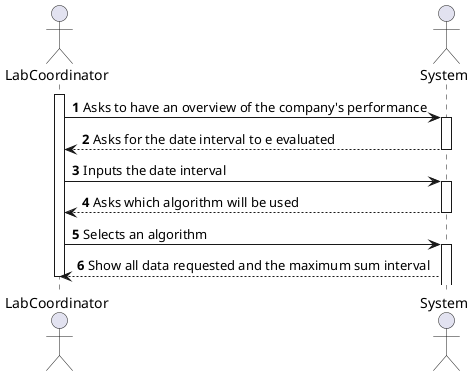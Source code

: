 @startuml
actor "LabCoordinator" as LabCord
actor "System" as Sys
autonumber

activate LabCord
LabCord -> Sys: Asks to have an overview of the company's performance
activate Sys
Sys --> LabCord: Asks for the date interval to e evaluated
deactivate Sys
LabCord -> Sys: Inputs the date interval
activate Sys
Sys --> LabCord: Asks which algorithm will be used
deactivate Sys
LabCord -> Sys: Selects an algorithm
activate Sys
Sys --> LabCord: Show all data requested and the maximum sum interval
deactivate LabCord

@enduml